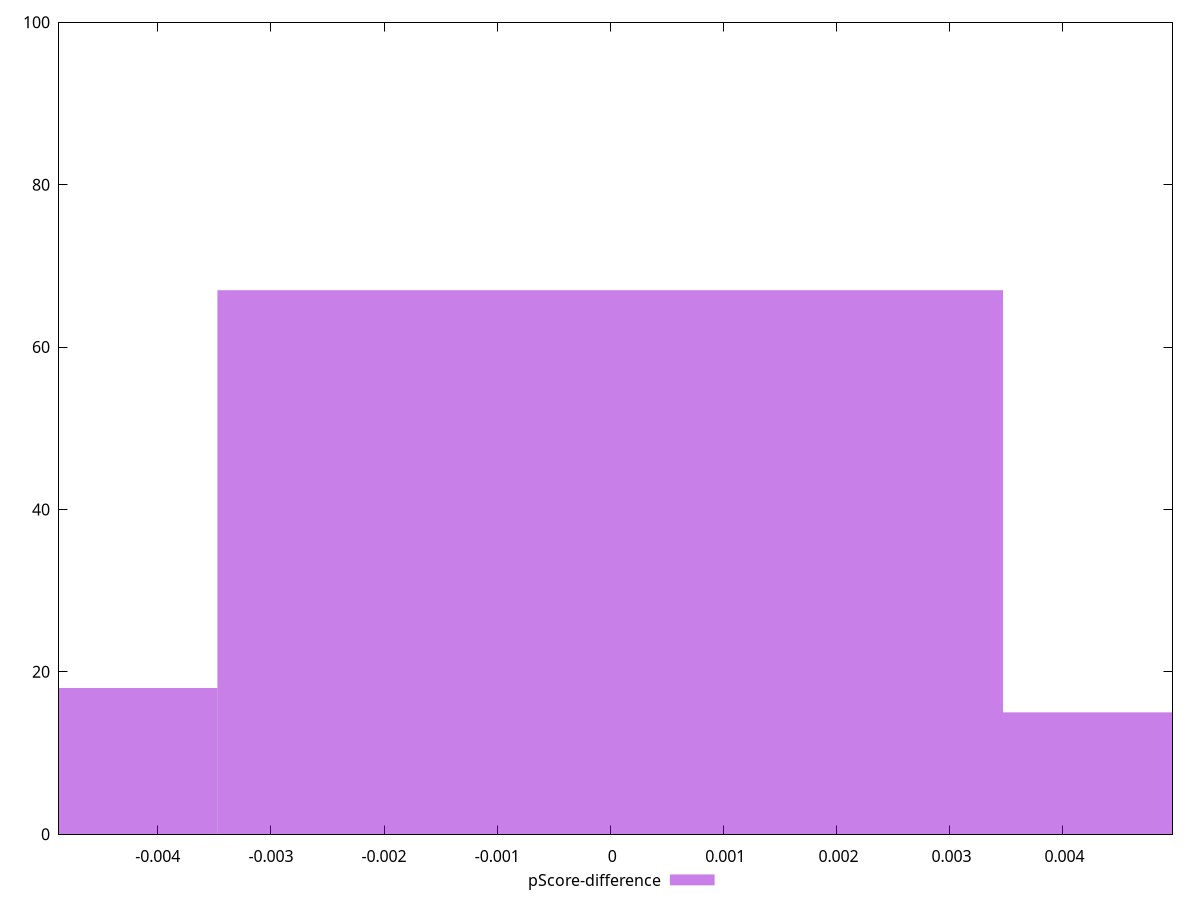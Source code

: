 reset

$pScoreDifference <<EOF
0 67
0.006946555409545847 15
-0.006946555409545847 18
EOF

set key outside below
set boxwidth 0.006946555409545847
set xrange [-0.0048739537322506354:0.004971675894975824]
set yrange [0:100]
set trange [0:100]
set style fill transparent solid 0.5 noborder
set terminal svg size 640, 490 enhanced background rgb 'white'
set output "report_00019_2021-02-10T18-14-37.922Z//total-blocking-time/samples/pages+cached/pScore-difference/histogram.svg"

plot $pScoreDifference title "pScore-difference" with boxes

reset
